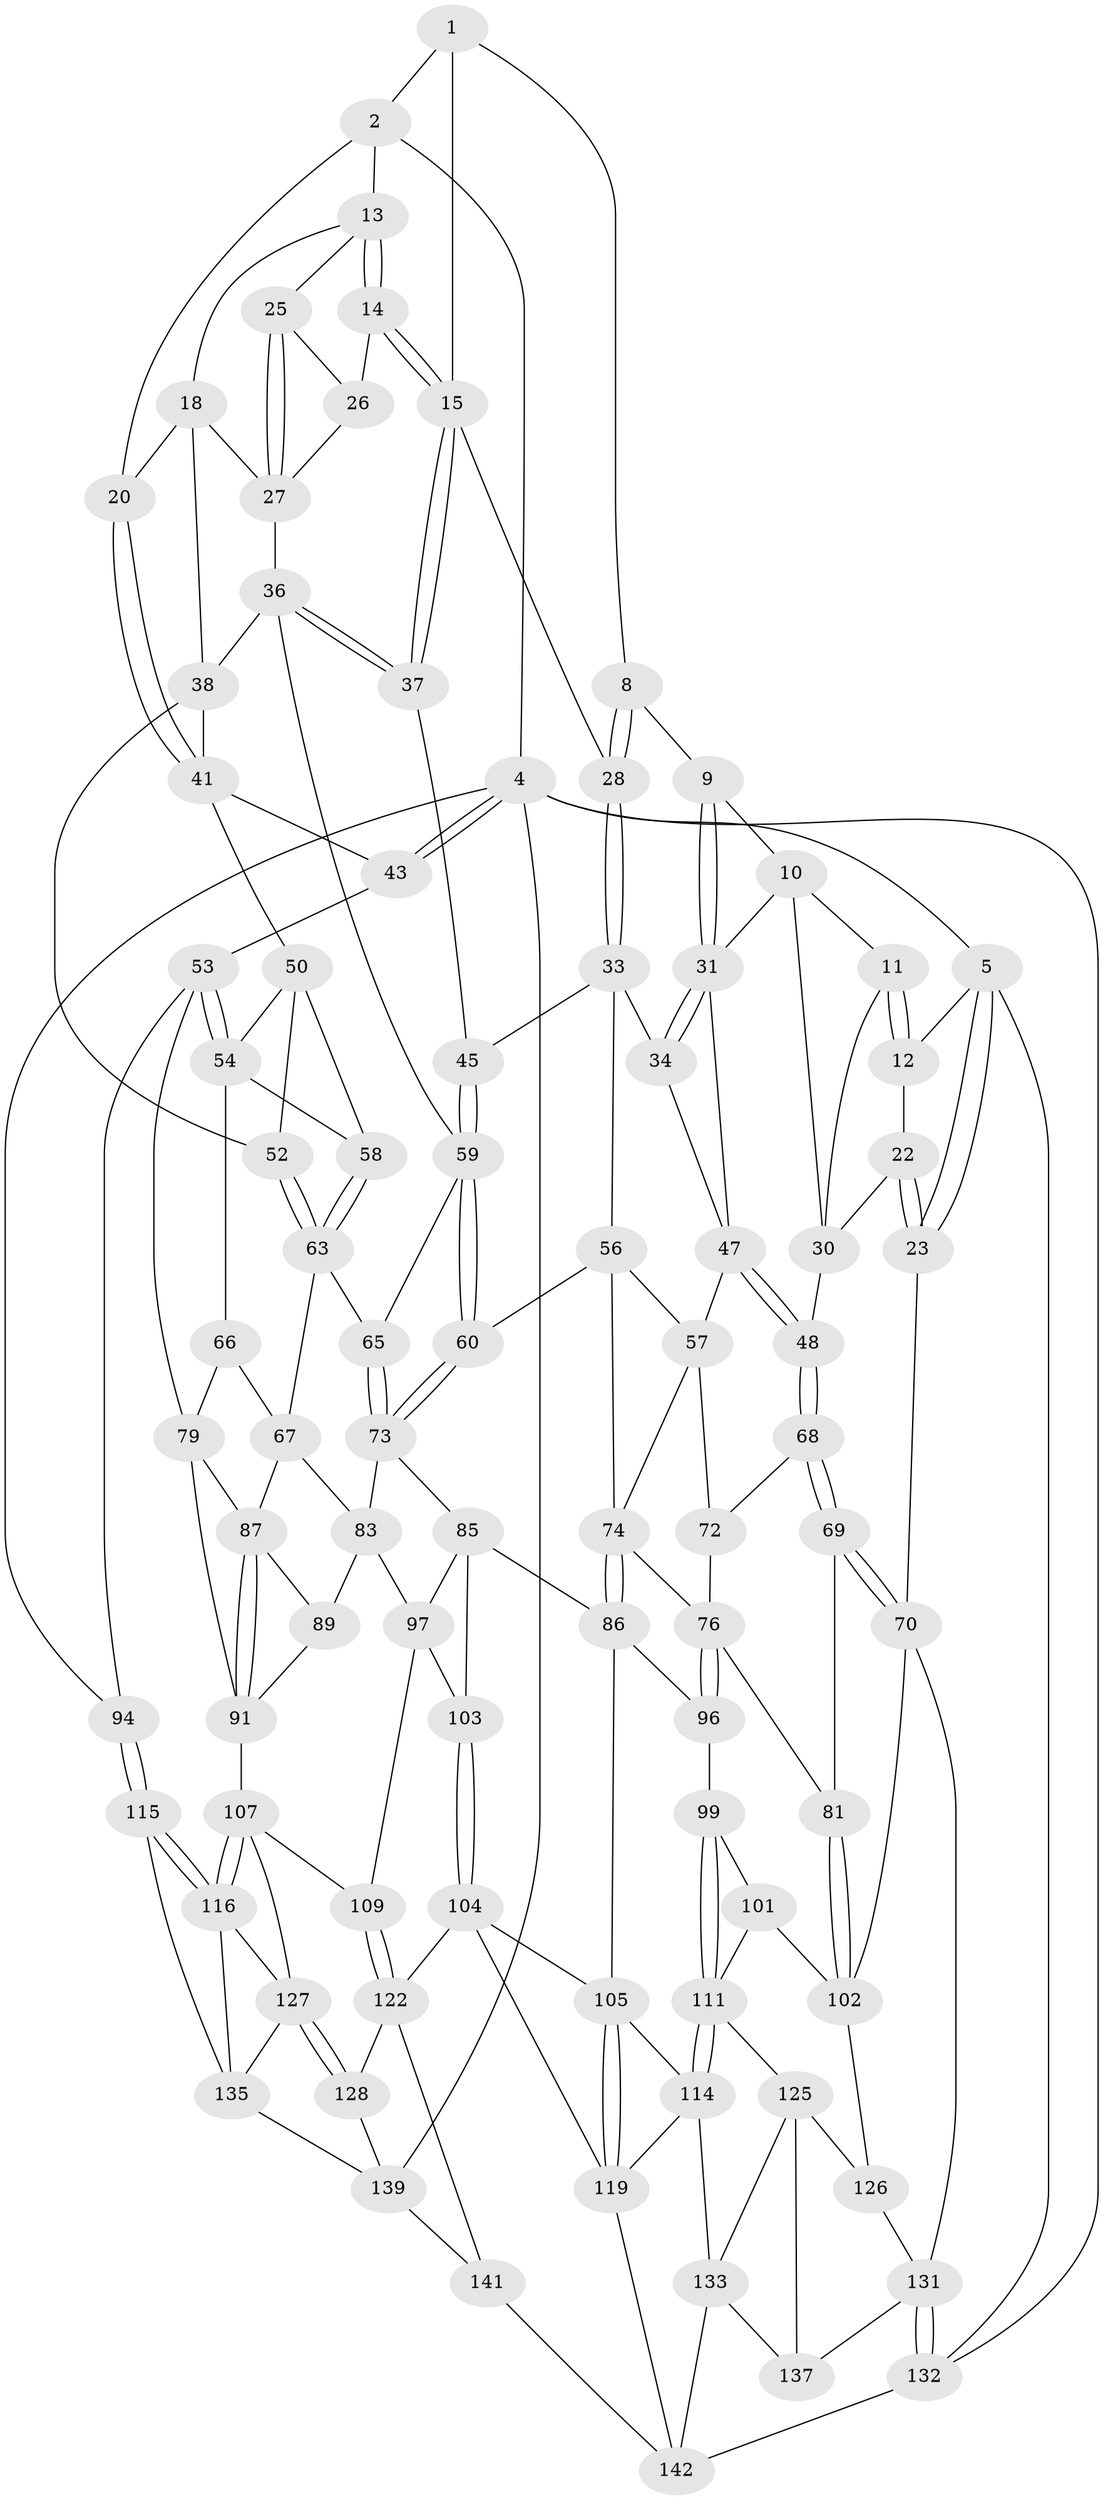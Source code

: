 // original degree distribution, {3: 0.013888888888888888, 4: 0.20833333333333334, 5: 0.5833333333333334, 6: 0.19444444444444445}
// Generated by graph-tools (version 1.1) at 2025/42/03/06/25 10:42:30]
// undirected, 89 vertices, 199 edges
graph export_dot {
graph [start="1"]
  node [color=gray90,style=filled];
  1 [pos="+0.43690929623775104+0",super="+7"];
  2 [pos="+0.5619768366282231+0",super="+3"];
  4 [pos="+1+0",super="+93"];
  5 [pos="+0+0",super="+6"];
  8 [pos="+0.3354921581563942+0.01986835432836629"];
  9 [pos="+0.2572806940134885+0.07442255184281263"];
  10 [pos="+0.2019958970287434+0.0647280487968885",super="+29"];
  11 [pos="+0.2002435797443766+0.06413820305672362",super="+24"];
  12 [pos="+0.14649126365292361+0.003577376956026169",super="+21"];
  13 [pos="+0.5732266362330014+0",super="+17"];
  14 [pos="+0.5519656181409156+0.07614814195932942"];
  15 [pos="+0.4981085122693351+0.14872573339182857",super="+16"];
  18 [pos="+0.7040421242814688+0.11260019450406024",super="+19"];
  20 [pos="+0.7878366186496367+0.08379805661918756"];
  22 [pos="+0+0.17691602391877623"];
  23 [pos="+0+0.15202970793224263"];
  25 [pos="+0.6164926408278657+0.09200971914785684"];
  26 [pos="+0.597705846253506+0.12132092167609265"];
  27 [pos="+0.6557805821132155+0.14784852223439665",super="+35"];
  28 [pos="+0.3921878214086796+0.1690120578280483"];
  30 [pos="+0.11242805652338887+0.21208451738814382",super="+40"];
  31 [pos="+0.278222622527125+0.19762328535642704",super="+32"];
  33 [pos="+0.36685863802597934+0.20640904999261217",super="+46"];
  34 [pos="+0.32889973218155966+0.2126653159398791"];
  36 [pos="+0.583932577996415+0.23118750936829233",super="+39"];
  37 [pos="+0.5759906165010577+0.2289335215758706"];
  38 [pos="+0.6507866326876265+0.26910746659313",super="+42"];
  41 [pos="+0.7948095352838098+0.09803763176608254",super="+44"];
  43 [pos="+1+0.17658611036959868"];
  45 [pos="+0.46242800831783154+0.28013412446826824"];
  47 [pos="+0.22727686289927984+0.3716282838185272",super="+49"];
  48 [pos="+0.1327279225491826+0.3868767298360546"];
  50 [pos="+0.8789234640649257+0.19658562563125762",super="+51"];
  52 [pos="+0.7385818742227557+0.3052738559258351"];
  53 [pos="+1+0.35689829267921014",super="+78"];
  54 [pos="+1+0.39891764358231124",super="+55"];
  56 [pos="+0.3562635936436603+0.40888345865524056",super="+61"];
  57 [pos="+0.3182342173779654+0.40860845451980216",super="+71"];
  58 [pos="+0.8633748655004188+0.34485811041957415"];
  59 [pos="+0.47816474299586875+0.42584390713598747",super="+62"];
  60 [pos="+0.4585755584339639+0.44717599709935213"];
  63 [pos="+0.7655659033707197+0.38548012614368443",super="+64"];
  65 [pos="+0.6398968823388336+0.42942199260861974"];
  66 [pos="+0.9407059665647958+0.4504686732002377"];
  67 [pos="+0.7672836295550809+0.46177455117339644",super="+82"];
  68 [pos="+0.11167033544702401+0.4366751797270188"];
  69 [pos="+0+0.5969851329193994"];
  70 [pos="+0+0.6069977822754954",super="+118"];
  72 [pos="+0.21974518561280085+0.49964785793698685"];
  73 [pos="+0.6049236117330801+0.5215900442593977",super="+84"];
  74 [pos="+0.4446780124864217+0.5796303010345994",super="+75"];
  76 [pos="+0.25657106469265645+0.6052624785805025",super="+77"];
  79 [pos="+0.9709008945274942+0.6114030293783492",super="+80"];
  81 [pos="+0.05604974068725342+0.635608662228467"];
  83 [pos="+0.6568557335166625+0.5918644957902145",super="+90"];
  85 [pos="+0.5871009898843943+0.6368710372464499",super="+98"];
  86 [pos="+0.45102128363046334+0.5907598865629388",super="+95"];
  87 [pos="+0.8941315144859119+0.5638956994978493",super="+88"];
  89 [pos="+0.8099297404395998+0.6699735779539928"];
  91 [pos="+0.8186628543573871+0.6714521227343017",super="+92"];
  94 [pos="+1+0.9271021509983048"];
  96 [pos="+0.2998802826968941+0.7046124644867542"];
  97 [pos="+0.7626538551434755+0.7062105651342195",super="+110"];
  99 [pos="+0.2727698209227313+0.7355208664245542",super="+100"];
  101 [pos="+0.13624781103110137+0.7353838490102712",super="+113"];
  102 [pos="+0.11142416014589851+0.7268717998123106",super="+117"];
  103 [pos="+0.587417925941738+0.7388023884267795"];
  104 [pos="+0.5780604388523842+0.762640529176278",super="+124"];
  105 [pos="+0.4589814730029985+0.7629889650490641",super="+106"];
  107 [pos="+0.9271656341145847+0.7779623006970935",super="+108"];
  109 [pos="+0.7489442382989501+0.7832505921444651"];
  111 [pos="+0.2925809294681059+0.83378110182999",super="+112"];
  114 [pos="+0.3517449515024925+0.8474439618616715",super="+121"];
  115 [pos="+1+0.84190748499678"];
  116 [pos="+0.9611795348564237+0.8031158431697906",super="+129"];
  119 [pos="+0.46211715058267205+0.9311195346106623",super="+120"];
  122 [pos="+0.7308844134944786+0.8579506126920896",super="+123"];
  125 [pos="+0.22252728680051348+0.8734638209232496",super="+134"];
  126 [pos="+0.13321322983703301+0.867691610114607"];
  127 [pos="+0.7814926043649376+0.8748082644725946",super="+130"];
  128 [pos="+0.746384417818434+0.8702432807629464"];
  131 [pos="+0+1",super="+136"];
  132 [pos="+0+1"];
  133 [pos="+0.28870200088048287+0.9335470050438314",super="+143"];
  135 [pos="+0.8837096555936265+0.9448389360811785",super="+138"];
  137 [pos="+0.18523105446511962+1"];
  139 [pos="+0.8627674337252371+1",super="+140"];
  141 [pos="+0.637088382231347+1"];
  142 [pos="+0.45856744584060594+1",super="+144"];
  1 -- 2;
  1 -- 8;
  1 -- 15;
  2 -- 13;
  2 -- 4;
  2 -- 20;
  4 -- 5;
  4 -- 43;
  4 -- 43;
  4 -- 132;
  4 -- 139;
  4 -- 94;
  5 -- 23;
  5 -- 23;
  5 -- 132;
  5 -- 12;
  8 -- 9;
  8 -- 28;
  8 -- 28;
  9 -- 10;
  9 -- 31;
  9 -- 31;
  10 -- 11;
  10 -- 30;
  10 -- 31;
  11 -- 12 [weight=2];
  11 -- 12;
  11 -- 30;
  12 -- 22;
  13 -- 14;
  13 -- 14;
  13 -- 25;
  13 -- 18;
  14 -- 15;
  14 -- 15;
  14 -- 26;
  15 -- 37;
  15 -- 37;
  15 -- 28;
  18 -- 27;
  18 -- 20;
  18 -- 38;
  20 -- 41;
  20 -- 41;
  22 -- 23;
  22 -- 23;
  22 -- 30;
  23 -- 70;
  25 -- 26;
  25 -- 27;
  25 -- 27;
  26 -- 27;
  27 -- 36;
  28 -- 33;
  28 -- 33;
  30 -- 48;
  31 -- 34;
  31 -- 34;
  31 -- 47;
  33 -- 34;
  33 -- 56;
  33 -- 45;
  34 -- 47;
  36 -- 37;
  36 -- 37;
  36 -- 38;
  36 -- 59;
  37 -- 45;
  38 -- 41;
  38 -- 52;
  41 -- 50;
  41 -- 43;
  43 -- 53;
  45 -- 59;
  45 -- 59;
  47 -- 48;
  47 -- 48;
  47 -- 57;
  48 -- 68;
  48 -- 68;
  50 -- 54;
  50 -- 58;
  50 -- 52;
  52 -- 63;
  52 -- 63;
  53 -- 54;
  53 -- 54;
  53 -- 94;
  53 -- 79;
  54 -- 66;
  54 -- 58;
  56 -- 57;
  56 -- 74;
  56 -- 60;
  57 -- 72;
  57 -- 74;
  58 -- 63;
  58 -- 63;
  59 -- 60;
  59 -- 60;
  59 -- 65;
  60 -- 73;
  60 -- 73;
  63 -- 65;
  63 -- 67;
  65 -- 73;
  65 -- 73;
  66 -- 67;
  66 -- 79;
  67 -- 83;
  67 -- 87;
  68 -- 69;
  68 -- 69;
  68 -- 72;
  69 -- 70;
  69 -- 70;
  69 -- 81;
  70 -- 102;
  70 -- 131;
  72 -- 76;
  73 -- 83;
  73 -- 85;
  74 -- 86;
  74 -- 86;
  74 -- 76;
  76 -- 96;
  76 -- 96;
  76 -- 81;
  79 -- 91;
  79 -- 87;
  81 -- 102;
  81 -- 102;
  83 -- 89;
  83 -- 97;
  85 -- 86;
  85 -- 97;
  85 -- 103;
  86 -- 96;
  86 -- 105;
  87 -- 91;
  87 -- 91;
  87 -- 89;
  89 -- 91;
  91 -- 107;
  94 -- 115;
  94 -- 115;
  96 -- 99;
  97 -- 109;
  97 -- 103;
  99 -- 111;
  99 -- 111;
  99 -- 101 [weight=2];
  101 -- 102;
  101 -- 111;
  102 -- 126;
  103 -- 104;
  103 -- 104;
  104 -- 105;
  104 -- 119;
  104 -- 122;
  105 -- 119;
  105 -- 119;
  105 -- 114;
  107 -- 116;
  107 -- 116;
  107 -- 109;
  107 -- 127;
  109 -- 122;
  109 -- 122;
  111 -- 114;
  111 -- 114;
  111 -- 125;
  114 -- 133;
  114 -- 119;
  115 -- 116;
  115 -- 116;
  115 -- 135;
  116 -- 135;
  116 -- 127;
  119 -- 142;
  122 -- 128;
  122 -- 141;
  125 -- 126;
  125 -- 137;
  125 -- 133;
  126 -- 131;
  127 -- 128;
  127 -- 128;
  127 -- 135;
  128 -- 139;
  131 -- 132;
  131 -- 132;
  131 -- 137;
  132 -- 142;
  133 -- 137;
  133 -- 142;
  135 -- 139;
  139 -- 141;
  141 -- 142;
}
